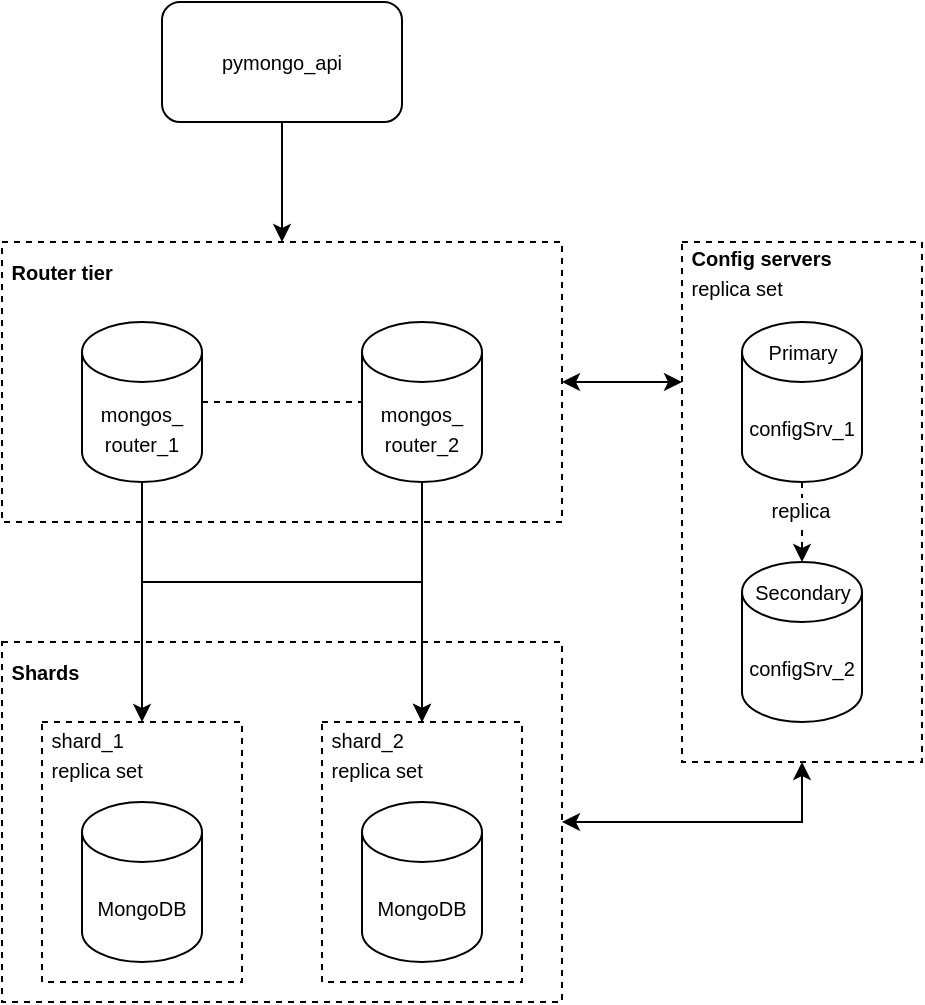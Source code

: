 <mxfile version="24.7.17">
  <diagram name="Page-1" id="-H_mtQnk-PTXWXPvYvuk">
    <mxGraphModel dx="989" dy="577" grid="0" gridSize="10" guides="1" tooltips="1" connect="1" arrows="1" fold="1" page="1" pageScale="1" pageWidth="1169" pageHeight="827" math="0" shadow="0">
      <root>
        <mxCell id="0" />
        <mxCell id="1" parent="0" />
        <mxCell id="cGjk7bym4qa5nAbKxPeu-41" style="edgeStyle=orthogonalEdgeStyle;rounded=0;orthogonalLoop=1;jettySize=auto;html=1;entryX=0.5;entryY=1;entryDx=0;entryDy=0;fontFamily=Helvetica;fontSize=12;fontColor=default;startArrow=classic;startFill=1;" parent="1" source="cGjk7bym4qa5nAbKxPeu-12" target="cGjk7bym4qa5nAbKxPeu-26" edge="1">
          <mxGeometry relative="1" as="geometry" />
        </mxCell>
        <mxCell id="cGjk7bym4qa5nAbKxPeu-12" value="" style="rounded=0;whiteSpace=wrap;html=1;dashed=1;" parent="1" vertex="1">
          <mxGeometry x="320" y="440" width="280" height="180" as="geometry" />
        </mxCell>
        <mxCell id="cGjk7bym4qa5nAbKxPeu-4" value="" style="rounded=0;whiteSpace=wrap;html=1;dashed=1;" parent="1" vertex="1">
          <mxGeometry x="320" y="240" width="280" height="140" as="geometry" />
        </mxCell>
        <mxCell id="cGjk7bym4qa5nAbKxPeu-36" style="edgeStyle=orthogonalEdgeStyle;rounded=0;orthogonalLoop=1;jettySize=auto;html=1;fontFamily=Helvetica;fontSize=12;fontColor=default;" parent="1" source="cGjk7bym4qa5nAbKxPeu-1" edge="1">
          <mxGeometry relative="1" as="geometry">
            <mxPoint x="530.0" y="480" as="targetPoint" />
          </mxGeometry>
        </mxCell>
        <mxCell id="cGjk7bym4qa5nAbKxPeu-1" value="&lt;span style=&quot;font-size: 10px; text-wrap: nowrap;&quot;&gt;mongos_&lt;br&gt;router_2&lt;/span&gt;" style="shape=cylinder3;whiteSpace=wrap;html=1;boundedLbl=1;backgroundOutline=1;size=15;" parent="1" vertex="1">
          <mxGeometry x="500" y="280" width="60" height="80" as="geometry" />
        </mxCell>
        <mxCell id="cGjk7bym4qa5nAbKxPeu-34" style="edgeStyle=orthogonalEdgeStyle;rounded=0;orthogonalLoop=1;jettySize=auto;html=1;entryX=0.5;entryY=0;entryDx=0;entryDy=0;fontFamily=Helvetica;fontSize=12;fontColor=default;" parent="1" source="cGjk7bym4qa5nAbKxPeu-2" target="cGjk7bym4qa5nAbKxPeu-18" edge="1">
          <mxGeometry relative="1" as="geometry">
            <Array as="points">
              <mxPoint x="390" y="410" />
              <mxPoint x="530" y="410" />
            </Array>
          </mxGeometry>
        </mxCell>
        <mxCell id="cGjk7bym4qa5nAbKxPeu-2" value="&lt;font style=&quot;font-size: 10px;&quot;&gt;&lt;span style=&quot;text-wrap: nowrap;&quot;&gt;mongos_&lt;br&gt;router_&lt;/span&gt;&lt;span style=&quot;text-wrap: nowrap; background-color: initial;&quot;&gt;1&lt;/span&gt;&lt;/font&gt;" style="shape=cylinder3;whiteSpace=wrap;html=1;boundedLbl=1;backgroundOutline=1;size=15;" parent="1" vertex="1">
          <mxGeometry x="360" y="280" width="60" height="80" as="geometry" />
        </mxCell>
        <mxCell id="cGjk7bym4qa5nAbKxPeu-6" value="&lt;b&gt;&lt;font style=&quot;font-size: 10px;&quot;&gt;&amp;nbsp;Router tier&lt;/font&gt;&lt;/b&gt;" style="text;html=1;align=left;verticalAlign=middle;resizable=0;points=[];autosize=1;strokeColor=none;fillColor=none;" parent="1" vertex="1">
          <mxGeometry x="320" y="240" width="80" height="30" as="geometry" />
        </mxCell>
        <mxCell id="cGjk7bym4qa5nAbKxPeu-32" style="edgeStyle=orthogonalEdgeStyle;rounded=0;orthogonalLoop=1;jettySize=auto;html=1;entryX=0.5;entryY=0;entryDx=0;entryDy=0;fontFamily=Helvetica;fontSize=12;fontColor=default;" parent="1" source="cGjk7bym4qa5nAbKxPeu-11" target="cGjk7bym4qa5nAbKxPeu-4" edge="1">
          <mxGeometry relative="1" as="geometry" />
        </mxCell>
        <mxCell id="cGjk7bym4qa5nAbKxPeu-11" value="&lt;font style=&quot;font-size: 10px;&quot;&gt;pymongo_api&lt;/font&gt;" style="rounded=1;whiteSpace=wrap;html=1;" parent="1" vertex="1">
          <mxGeometry x="400" y="120" width="120" height="60" as="geometry" />
        </mxCell>
        <mxCell id="cGjk7bym4qa5nAbKxPeu-15" value="&lt;b&gt;&lt;font style=&quot;font-size: 10px;&quot;&gt;&amp;nbsp;Shards&lt;/font&gt;&lt;/b&gt;" style="text;html=1;align=left;verticalAlign=middle;resizable=0;points=[];autosize=1;strokeColor=none;fillColor=none;" parent="1" vertex="1">
          <mxGeometry x="320" y="442" width="55" height="26" as="geometry" />
        </mxCell>
        <mxCell id="cGjk7bym4qa5nAbKxPeu-17" value="" style="rounded=0;whiteSpace=wrap;html=1;dashed=1;" parent="1" vertex="1">
          <mxGeometry x="340" y="480" width="100" height="130" as="geometry" />
        </mxCell>
        <mxCell id="cGjk7bym4qa5nAbKxPeu-14" value="&lt;font style=&quot;font-size: 10px;&quot;&gt;MongoDB&lt;/font&gt;" style="shape=cylinder3;whiteSpace=wrap;html=1;boundedLbl=1;backgroundOutline=1;size=15;" parent="1" vertex="1">
          <mxGeometry x="360" y="520" width="60" height="80" as="geometry" />
        </mxCell>
        <mxCell id="cGjk7bym4qa5nAbKxPeu-18" value="" style="rounded=0;whiteSpace=wrap;html=1;dashed=1;" parent="1" vertex="1">
          <mxGeometry x="480" y="480" width="100" height="130" as="geometry" />
        </mxCell>
        <mxCell id="cGjk7bym4qa5nAbKxPeu-19" value="&lt;span style=&quot;font-size: 10px;&quot;&gt;MongoDB&lt;/span&gt;" style="shape=cylinder3;whiteSpace=wrap;html=1;boundedLbl=1;backgroundOutline=1;size=15;" parent="1" vertex="1">
          <mxGeometry x="500" y="520" width="60" height="80" as="geometry" />
        </mxCell>
        <mxCell id="cGjk7bym4qa5nAbKxPeu-24" value="&lt;font style=&quot;font-size: 10px;&quot;&gt;&amp;nbsp;shard_1&lt;/font&gt;&lt;div&gt;&lt;font style=&quot;font-size: 10px;&quot;&gt;&amp;nbsp;replica set&lt;/font&gt;&lt;/div&gt;" style="text;html=1;align=left;verticalAlign=middle;resizable=0;points=[];autosize=1;strokeColor=none;fillColor=none;" parent="1" vertex="1">
          <mxGeometry x="340" y="475" width="66" height="41" as="geometry" />
        </mxCell>
        <mxCell id="cGjk7bym4qa5nAbKxPeu-25" value="&lt;font style=&quot;font-size: 10px;&quot;&gt;&amp;nbsp;shard_2&lt;/font&gt;&lt;div&gt;&lt;font style=&quot;font-size: 10px;&quot;&gt;&amp;nbsp;replica set&lt;br&gt;&lt;/font&gt;&lt;/div&gt;" style="text;html=1;align=left;verticalAlign=middle;resizable=0;points=[];autosize=1;strokeColor=none;fillColor=none;" parent="1" vertex="1">
          <mxGeometry x="480" y="475" width="66" height="41" as="geometry" />
        </mxCell>
        <mxCell id="cGjk7bym4qa5nAbKxPeu-26" value="" style="rounded=0;whiteSpace=wrap;html=1;dashed=1;" parent="1" vertex="1">
          <mxGeometry x="660" y="240" width="120" height="260" as="geometry" />
        </mxCell>
        <mxCell id="cGjk7bym4qa5nAbKxPeu-27" value="&lt;font style=&quot;&quot;&gt;&lt;span style=&quot;font-size: 10px; text-wrap: nowrap;&quot;&gt;configSrv_&lt;/span&gt;&lt;span style=&quot;font-size: 10px; text-wrap: nowrap; background-color: initial;&quot;&gt;2&lt;/span&gt;&lt;/font&gt;" style="shape=cylinder3;whiteSpace=wrap;html=1;boundedLbl=1;backgroundOutline=1;size=15;" parent="1" vertex="1">
          <mxGeometry x="690" y="400" width="60" height="80" as="geometry" />
        </mxCell>
        <mxCell id="cGjk7bym4qa5nAbKxPeu-28" value="&lt;font style=&quot;&quot;&gt;&lt;span style=&quot;font-size: 10px; text-wrap: nowrap;&quot;&gt;configSrv_&lt;/span&gt;&lt;span style=&quot;font-size: 10px; text-wrap: nowrap; background-color: initial;&quot;&gt;1&lt;/span&gt;&lt;/font&gt;" style="shape=cylinder3;whiteSpace=wrap;html=1;boundedLbl=1;backgroundOutline=1;size=15;" parent="1" vertex="1">
          <mxGeometry x="690" y="280" width="60" height="80" as="geometry" />
        </mxCell>
        <mxCell id="cGjk7bym4qa5nAbKxPeu-29" value="&lt;b&gt;&lt;font style=&quot;font-size: 10px;&quot;&gt;&amp;nbsp;Config servers&lt;/font&gt;&lt;/b&gt;&lt;div&gt;&lt;span style=&quot;font-size: 10px;&quot;&gt;&amp;nbsp;replica set&lt;/span&gt;&lt;b&gt;&lt;font style=&quot;font-size: 10px;&quot;&gt;&lt;br&gt;&lt;/font&gt;&lt;/b&gt;&lt;/div&gt;" style="text;html=1;align=left;verticalAlign=middle;resizable=0;points=[];autosize=1;strokeColor=none;fillColor=none;" parent="1" vertex="1">
          <mxGeometry x="660" y="235" width="100" height="40" as="geometry" />
        </mxCell>
        <mxCell id="cGjk7bym4qa5nAbKxPeu-33" style="edgeStyle=orthogonalEdgeStyle;rounded=0;orthogonalLoop=1;jettySize=auto;html=1;entryX=0.5;entryY=0;entryDx=0;entryDy=0;fontFamily=Helvetica;fontSize=12;fontColor=default;" parent="1" source="cGjk7bym4qa5nAbKxPeu-2" target="cGjk7bym4qa5nAbKxPeu-17" edge="1">
          <mxGeometry relative="1" as="geometry" />
        </mxCell>
        <mxCell id="cGjk7bym4qa5nAbKxPeu-38" style="edgeStyle=orthogonalEdgeStyle;rounded=0;orthogonalLoop=1;jettySize=auto;html=1;entryX=0;entryY=0.5;entryDx=0;entryDy=0;entryPerimeter=0;fontFamily=Helvetica;fontSize=12;fontColor=default;endArrow=none;endFill=0;dashed=1;" parent="1" source="cGjk7bym4qa5nAbKxPeu-2" target="cGjk7bym4qa5nAbKxPeu-1" edge="1">
          <mxGeometry relative="1" as="geometry" />
        </mxCell>
        <mxCell id="cGjk7bym4qa5nAbKxPeu-40" style="edgeStyle=orthogonalEdgeStyle;rounded=0;orthogonalLoop=1;jettySize=auto;html=1;fontFamily=Helvetica;fontSize=12;fontColor=default;startArrow=classic;startFill=1;" parent="1" source="cGjk7bym4qa5nAbKxPeu-4" edge="1">
          <mxGeometry relative="1" as="geometry">
            <mxPoint x="660" y="310" as="targetPoint" />
            <Array as="points">
              <mxPoint x="660" y="310" />
            </Array>
          </mxGeometry>
        </mxCell>
        <mxCell id="0UDmz_ZoNjr8VlJtx50Z-2" style="edgeStyle=orthogonalEdgeStyle;rounded=0;orthogonalLoop=1;jettySize=auto;html=1;entryX=0.5;entryY=0;entryDx=0;entryDy=0;entryPerimeter=0;dashed=1;" parent="1" source="cGjk7bym4qa5nAbKxPeu-28" target="cGjk7bym4qa5nAbKxPeu-27" edge="1">
          <mxGeometry relative="1" as="geometry" />
        </mxCell>
        <mxCell id="0UDmz_ZoNjr8VlJtx50Z-3" value="&lt;font style=&quot;font-size: 10px;&quot;&gt;replica&lt;/font&gt;" style="edgeLabel;html=1;align=center;verticalAlign=middle;resizable=0;points=[];" parent="0UDmz_ZoNjr8VlJtx50Z-2" vertex="1" connectable="0">
          <mxGeometry x="-0.04" y="-1" relative="1" as="geometry">
            <mxPoint y="-5" as="offset" />
          </mxGeometry>
        </mxCell>
        <mxCell id="0UDmz_ZoNjr8VlJtx50Z-4" value="&lt;font style=&quot;font-size: 10px;&quot;&gt;Primary&lt;/font&gt;" style="text;html=1;align=center;verticalAlign=middle;resizable=0;points=[];autosize=1;strokeColor=none;fillColor=none;" parent="1" vertex="1">
          <mxGeometry x="690" y="280" width="60" height="30" as="geometry" />
        </mxCell>
        <mxCell id="0UDmz_ZoNjr8VlJtx50Z-5" value="&lt;font style=&quot;font-size: 10px;&quot;&gt;Secondary&lt;/font&gt;" style="text;html=1;align=center;verticalAlign=middle;resizable=0;points=[];autosize=1;strokeColor=none;fillColor=none;" parent="1" vertex="1">
          <mxGeometry x="685" y="400" width="70" height="30" as="geometry" />
        </mxCell>
      </root>
    </mxGraphModel>
  </diagram>
</mxfile>
